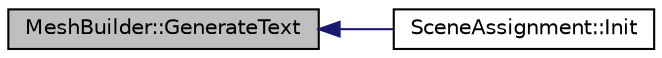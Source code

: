 digraph "MeshBuilder::GenerateText"
{
  bgcolor="transparent";
  edge [fontname="Helvetica",fontsize="10",labelfontname="Helvetica",labelfontsize="10"];
  node [fontname="Helvetica",fontsize="10",shape=record];
  rankdir="LR";
  Node1 [label="MeshBuilder::GenerateText",height=0.2,width=0.4,color="black", fillcolor="grey75", style="filled", fontcolor="black"];
  Node1 -> Node2 [dir="back",color="midnightblue",fontsize="10",style="solid",fontname="Helvetica"];
  Node2 [label="SceneAssignment::Init",height=0.2,width=0.4,color="black",URL="$classSceneAssignment.html#a8e1681e069ec305af58d4359e9295e03",tooltip="Initialize define our variables and also call all other Init and initialise our lights /*..."];
}
